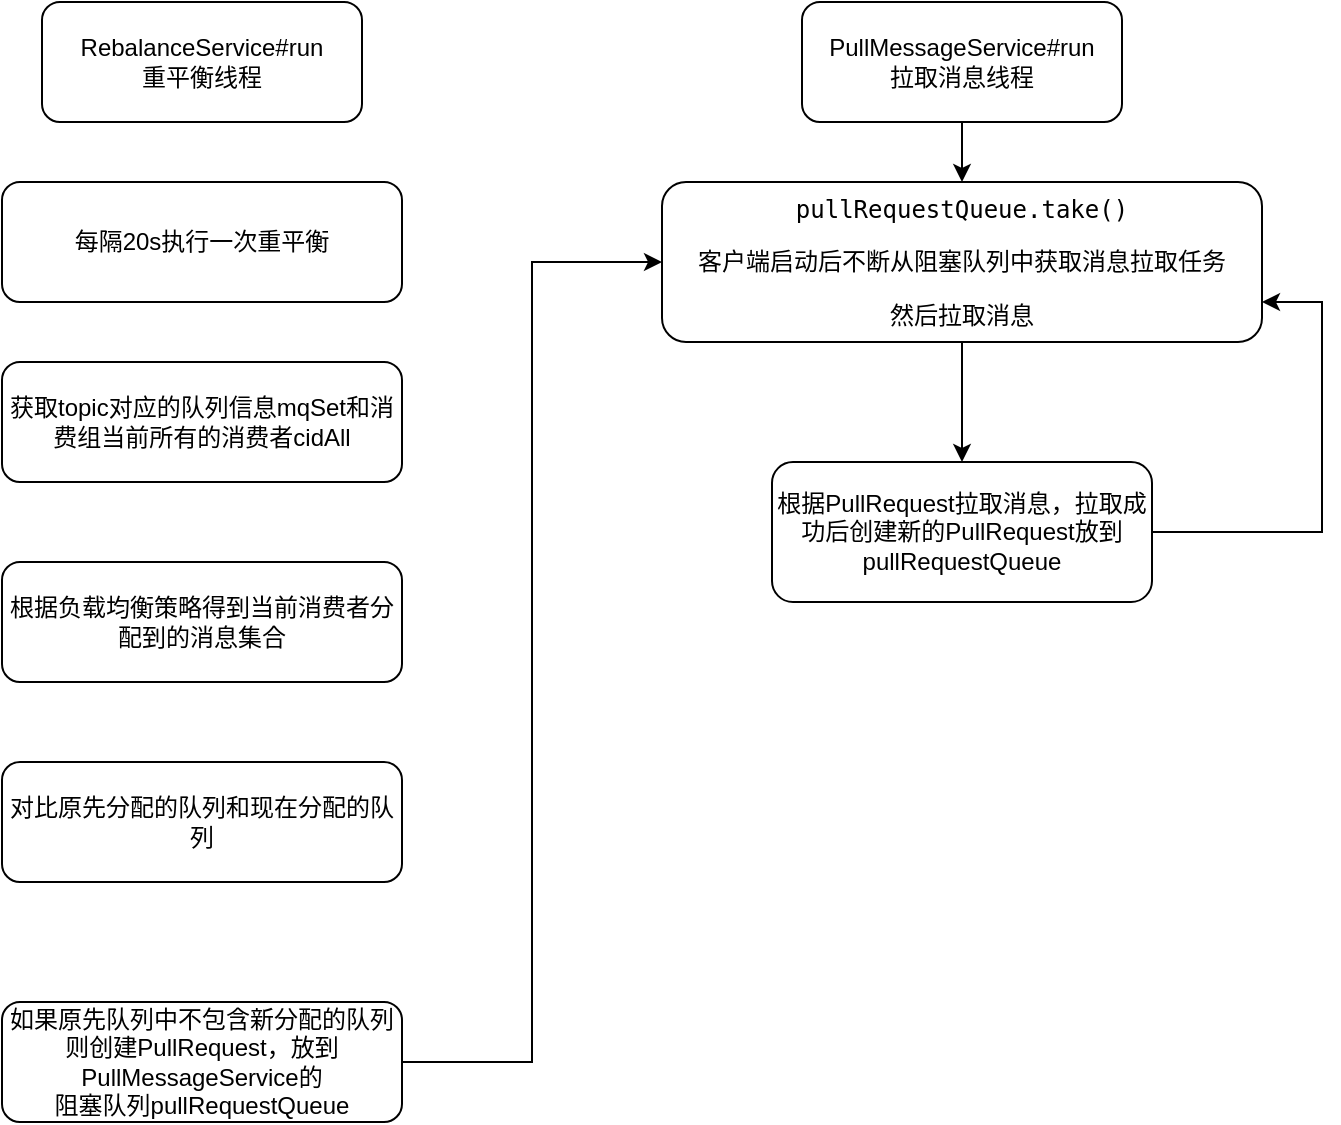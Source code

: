 <mxfile version="14.6.12" type="github">
  <diagram id="ggHOKOFDzpn5by2C9Cfr" name="Page-1">
    <mxGraphModel dx="946" dy="536" grid="1" gridSize="10" guides="1" tooltips="1" connect="1" arrows="1" fold="1" page="1" pageScale="1" pageWidth="827" pageHeight="1169" math="0" shadow="0">
      <root>
        <mxCell id="0" />
        <mxCell id="1" parent="0" />
        <mxCell id="WXPuARuU6ua65XFEVFct-1" value="RebalanceService#run&lt;br&gt;重平衡线程" style="rounded=1;whiteSpace=wrap;html=1;" parent="1" vertex="1">
          <mxGeometry x="140" y="210" width="160" height="60" as="geometry" />
        </mxCell>
        <mxCell id="WXPuARuU6ua65XFEVFct-2" value="每隔20s执行一次重平衡" style="rounded=1;whiteSpace=wrap;html=1;" parent="1" vertex="1">
          <mxGeometry x="120" y="300" width="200" height="60" as="geometry" />
        </mxCell>
        <mxCell id="WXPuARuU6ua65XFEVFct-3" value="获取topic对应的队列信息mqSet和消费组当前所有的消费者cidAll" style="rounded=1;whiteSpace=wrap;html=1;" parent="1" vertex="1">
          <mxGeometry x="120" y="390" width="200" height="60" as="geometry" />
        </mxCell>
        <mxCell id="WXPuARuU6ua65XFEVFct-4" value="根据负载均衡策略得到当前消费者分配到的消息集合" style="rounded=1;whiteSpace=wrap;html=1;" parent="1" vertex="1">
          <mxGeometry x="120" y="490" width="200" height="60" as="geometry" />
        </mxCell>
        <mxCell id="JfR4FzNuTfF0PEwEgTeS-1" value="对比原先分配的队列和现在分配的队列" style="rounded=1;whiteSpace=wrap;html=1;" vertex="1" parent="1">
          <mxGeometry x="120" y="590" width="200" height="60" as="geometry" />
        </mxCell>
        <mxCell id="JfR4FzNuTfF0PEwEgTeS-7" style="edgeStyle=orthogonalEdgeStyle;rounded=0;orthogonalLoop=1;jettySize=auto;html=1;entryX=0.5;entryY=0;entryDx=0;entryDy=0;" edge="1" parent="1" source="JfR4FzNuTfF0PEwEgTeS-2" target="JfR4FzNuTfF0PEwEgTeS-3">
          <mxGeometry relative="1" as="geometry" />
        </mxCell>
        <mxCell id="JfR4FzNuTfF0PEwEgTeS-2" value="PullMessageService#run&lt;br&gt;拉取消息线程" style="rounded=1;whiteSpace=wrap;html=1;" vertex="1" parent="1">
          <mxGeometry x="520" y="210" width="160" height="60" as="geometry" />
        </mxCell>
        <mxCell id="JfR4FzNuTfF0PEwEgTeS-8" value="" style="edgeStyle=orthogonalEdgeStyle;rounded=0;orthogonalLoop=1;jettySize=auto;html=1;" edge="1" parent="1" source="JfR4FzNuTfF0PEwEgTeS-3" target="JfR4FzNuTfF0PEwEgTeS-6">
          <mxGeometry relative="1" as="geometry" />
        </mxCell>
        <mxCell id="JfR4FzNuTfF0PEwEgTeS-3" value="&lt;pre&gt;pullRequestQueue.take()&lt;/pre&gt;&lt;pre&gt;&lt;pre&gt;客户端启动后不断从阻塞队列中获取消息拉取任务&lt;/pre&gt;&lt;pre&gt;然后拉取消息&lt;/pre&gt;&lt;/pre&gt;" style="rounded=1;whiteSpace=wrap;html=1;" vertex="1" parent="1">
          <mxGeometry x="450" y="300" width="300" height="80" as="geometry" />
        </mxCell>
        <mxCell id="JfR4FzNuTfF0PEwEgTeS-5" style="edgeStyle=orthogonalEdgeStyle;rounded=0;orthogonalLoop=1;jettySize=auto;html=1;exitX=1;exitY=0.5;exitDx=0;exitDy=0;entryX=0;entryY=0.5;entryDx=0;entryDy=0;" edge="1" parent="1" source="JfR4FzNuTfF0PEwEgTeS-4" target="JfR4FzNuTfF0PEwEgTeS-3">
          <mxGeometry relative="1" as="geometry" />
        </mxCell>
        <mxCell id="JfR4FzNuTfF0PEwEgTeS-4" value="如果原先队列中不包含新分配的队列&lt;br&gt;则创建PullRequest，放到PullMessageService的&lt;br&gt;阻塞队列&lt;span&gt;pullRequestQueue&lt;/span&gt;" style="rounded=1;whiteSpace=wrap;html=1;" vertex="1" parent="1">
          <mxGeometry x="120" y="710" width="200" height="60" as="geometry" />
        </mxCell>
        <mxCell id="JfR4FzNuTfF0PEwEgTeS-10" style="edgeStyle=orthogonalEdgeStyle;rounded=0;orthogonalLoop=1;jettySize=auto;html=1;exitX=1;exitY=0.5;exitDx=0;exitDy=0;entryX=1;entryY=0.75;entryDx=0;entryDy=0;" edge="1" parent="1" source="JfR4FzNuTfF0PEwEgTeS-6" target="JfR4FzNuTfF0PEwEgTeS-3">
          <mxGeometry relative="1" as="geometry">
            <Array as="points">
              <mxPoint x="780" y="475" />
              <mxPoint x="780" y="360" />
            </Array>
          </mxGeometry>
        </mxCell>
        <mxCell id="JfR4FzNuTfF0PEwEgTeS-6" value="根据PullRequest拉取消息，拉取成功后创建新的PullRequest放到&lt;span&gt;pullRequestQueue&lt;/span&gt;" style="rounded=1;whiteSpace=wrap;html=1;" vertex="1" parent="1">
          <mxGeometry x="505" y="440" width="190" height="70" as="geometry" />
        </mxCell>
      </root>
    </mxGraphModel>
  </diagram>
</mxfile>
